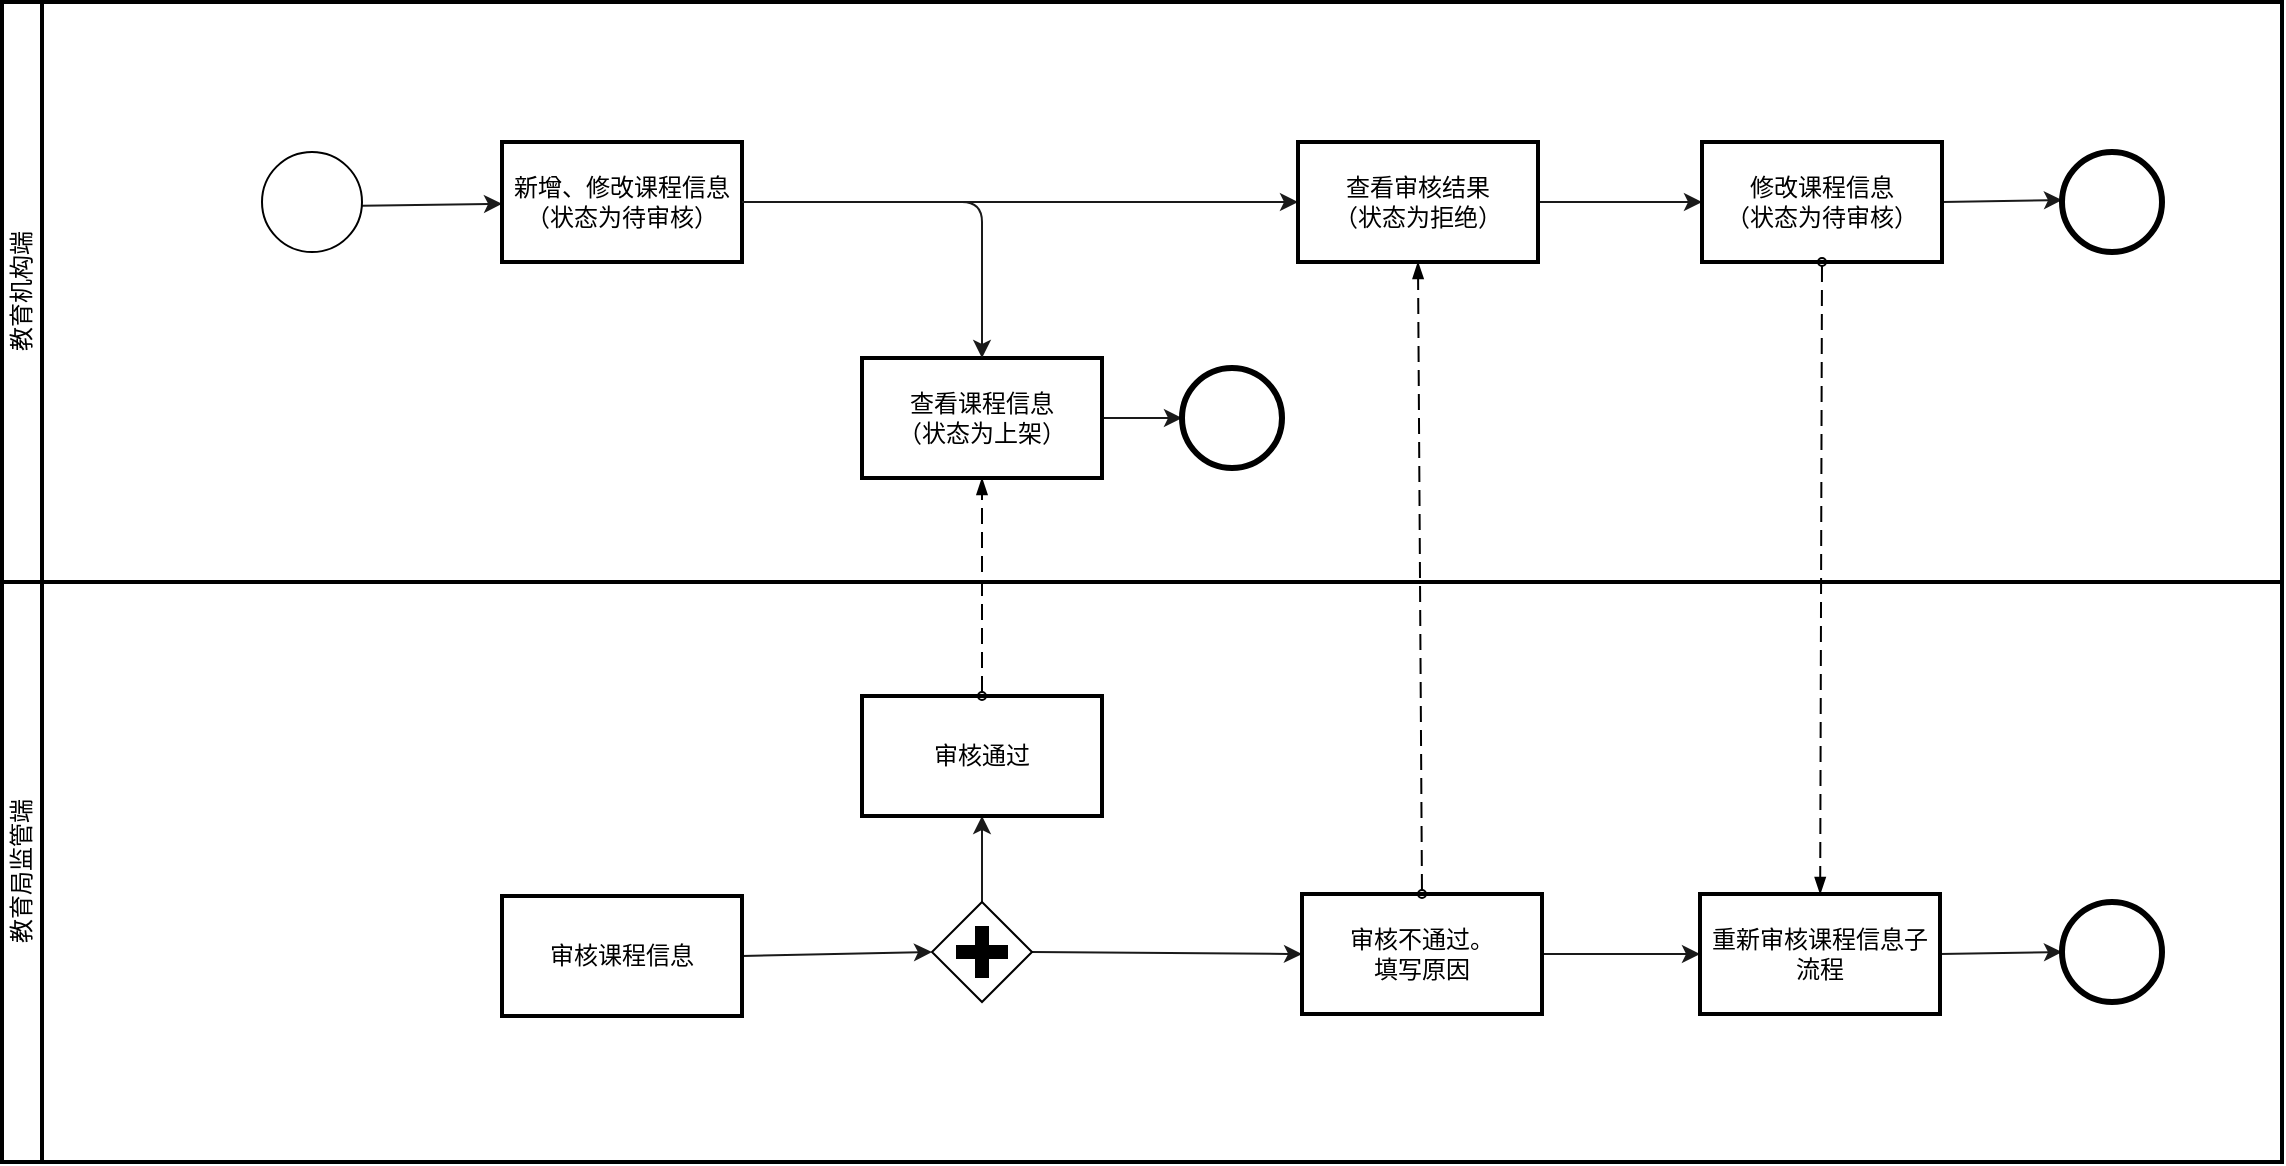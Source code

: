 <mxfile version="18.0.4" type="device" pages="4"><diagram id="_kb27yyYJCCE-tOCtAC7" name="课程管理"><mxGraphModel dx="1106" dy="820" grid="1" gridSize="10" guides="1" tooltips="1" connect="1" arrows="1" fold="1" page="1" pageScale="1" pageWidth="827" pageHeight="1169" math="0" shadow="0"><root><mxCell id="0"/><mxCell id="1" parent="0"/><mxCell id="2" value="教育机构端" style="swimlane;html=1;startSize=20;fontStyle=0;collapsible=0;horizontal=0;swimlaneLine=1;swimlaneFillColor=#ffffff;strokeWidth=2;" parent="1" vertex="1"><mxGeometry x="40" y="110" width="1140" height="290" as="geometry"/></mxCell><mxCell id="3" value="" style="edgeStyle=none;html=1;strokeColor=#1A1A1A;" parent="2" target="6" edge="1"><mxGeometry relative="1" as="geometry"><mxPoint x="180" y="101.857" as="sourcePoint"/></mxGeometry></mxCell><mxCell id="5" style="edgeStyle=orthogonalEdgeStyle;html=1;exitX=1;exitY=0.5;exitDx=0;exitDy=0;entryX=0;entryY=0.5;entryDx=0;entryDy=0;strokeColor=#1A1A1A;" parent="2" source="6" target="10" edge="1"><mxGeometry relative="1" as="geometry"/></mxCell><mxCell id="6" value="新增、修改课程信息&lt;br&gt;（状态为待审核）" style="whiteSpace=wrap;html=1;strokeWidth=2;" parent="2" vertex="1"><mxGeometry x="250" y="70" width="120" height="60" as="geometry"/></mxCell><mxCell id="EVEw9ZSFLJessw08C7SH-29" style="edgeStyle=none;html=1;exitX=1;exitY=0.5;exitDx=0;exitDy=0;entryX=0;entryY=0.5;entryDx=0;entryDy=0;entryPerimeter=0;strokeColor=#1A1A1A;" parent="2" source="7" edge="1"><mxGeometry relative="1" as="geometry"><mxPoint x="590" y="208" as="targetPoint"/></mxGeometry></mxCell><mxCell id="7" value="查看课程信息&lt;br&gt;（状态为上架）" style="whiteSpace=wrap;html=1;strokeWidth=2;" parent="2" vertex="1"><mxGeometry x="430" y="178" width="120" height="60" as="geometry"/></mxCell><mxCell id="8" value="" style="edgeStyle=orthogonalEdgeStyle;html=1;strokeColor=#1A1A1A;" parent="2" source="6" target="7" edge="1"><mxGeometry relative="1" as="geometry"/></mxCell><mxCell id="9" style="edgeStyle=none;html=1;exitX=1;exitY=0.5;exitDx=0;exitDy=0;entryX=0;entryY=0.5;entryDx=0;entryDy=0;strokeColor=#1A1A1A;" parent="2" source="10" target="12" edge="1"><mxGeometry relative="1" as="geometry"/></mxCell><mxCell id="10" value="查看审核结果&lt;br&gt;（状态为拒绝）" style="whiteSpace=wrap;html=1;strokeWidth=2;" parent="2" vertex="1"><mxGeometry x="648" y="70" width="120" height="60" as="geometry"/></mxCell><mxCell id="11" style="edgeStyle=none;html=1;exitX=1;exitY=0.5;exitDx=0;exitDy=0;entryX=0;entryY=0.5;entryDx=0;entryDy=0;entryPerimeter=0;strokeColor=#1A1A1A;" parent="2" source="12" edge="1"><mxGeometry relative="1" as="geometry"><mxPoint x="1030" y="99" as="targetPoint"/></mxGeometry></mxCell><mxCell id="12" value="修改课程信息&lt;br&gt;（状态为待审核）" style="whiteSpace=wrap;html=1;strokeWidth=2;" parent="2" vertex="1"><mxGeometry x="850" y="70" width="120" height="60" as="geometry"/></mxCell><mxCell id="CXa_3ySlLHcJHSPy_n-W-24" value="" style="points=[[0.145,0.145,0],[0.5,0,0],[0.855,0.145,0],[1,0.5,0],[0.855,0.855,0],[0.5,1,0],[0.145,0.855,0],[0,0.5,0]];shape=mxgraph.bpmn.event;html=1;verticalLabelPosition=bottom;labelBackgroundColor=#ffffff;verticalAlign=top;align=center;perimeter=ellipsePerimeter;outlineConnect=0;aspect=fixed;outline=standard;symbol=general;" vertex="1" parent="2"><mxGeometry x="130" y="75" width="50" height="50" as="geometry"/></mxCell><mxCell id="CXa_3ySlLHcJHSPy_n-W-25" value="" style="points=[[0.145,0.145,0],[0.5,0,0],[0.855,0.145,0],[1,0.5,0],[0.855,0.855,0],[0.5,1,0],[0.145,0.855,0],[0,0.5,0]];shape=mxgraph.bpmn.event;html=1;verticalLabelPosition=bottom;labelBackgroundColor=#ffffff;verticalAlign=top;align=center;perimeter=ellipsePerimeter;outlineConnect=0;aspect=fixed;outline=end;symbol=terminate2;" vertex="1" parent="2"><mxGeometry x="590" y="183" width="50" height="50" as="geometry"/></mxCell><mxCell id="CXa_3ySlLHcJHSPy_n-W-26" value="" style="points=[[0.145,0.145,0],[0.5,0,0],[0.855,0.145,0],[1,0.5,0],[0.855,0.855,0],[0.5,1,0],[0.145,0.855,0],[0,0.5,0]];shape=mxgraph.bpmn.event;html=1;verticalLabelPosition=bottom;labelBackgroundColor=#ffffff;verticalAlign=top;align=center;perimeter=ellipsePerimeter;outlineConnect=0;aspect=fixed;outline=end;symbol=terminate2;" vertex="1" parent="2"><mxGeometry x="1030" y="75" width="50" height="50" as="geometry"/></mxCell><mxCell id="14" value="教育局监管端" style="swimlane;html=1;startSize=20;fontStyle=0;collapsible=0;horizontal=0;swimlaneLine=1;swimlaneFillColor=#ffffff;strokeWidth=2;" parent="1" vertex="1"><mxGeometry x="40" y="400" width="1140" height="290" as="geometry"/></mxCell><mxCell id="15" style="edgeStyle=none;html=1;exitX=1;exitY=0.5;exitDx=0;exitDy=0;entryX=0;entryY=0.5;entryDx=0;entryDy=0;entryPerimeter=0;strokeColor=#1A1A1A;" parent="14" source="16" target="CXa_3ySlLHcJHSPy_n-W-28" edge="1"><mxGeometry relative="1" as="geometry"><mxPoint x="456" y="186" as="targetPoint"/></mxGeometry></mxCell><mxCell id="16" value="审核课程信息" style="whiteSpace=wrap;html=1;strokeWidth=2;" parent="14" vertex="1"><mxGeometry x="250" y="157" width="120" height="60" as="geometry"/></mxCell><mxCell id="17" style="edgeStyle=none;html=1;exitX=0.5;exitY=0;exitDx=0;exitDy=0;exitPerimeter=0;entryX=0.5;entryY=1;entryDx=0;entryDy=0;strokeColor=#1A1A1A;" parent="14" source="CXa_3ySlLHcJHSPy_n-W-28" target="20" edge="1"><mxGeometry relative="1" as="geometry"><mxPoint x="491" y="151" as="sourcePoint"/></mxGeometry></mxCell><mxCell id="18" style="edgeStyle=none;html=1;exitX=1;exitY=0.5;exitDx=0;exitDy=0;exitPerimeter=0;entryX=0;entryY=0.5;entryDx=0;entryDy=0;strokeColor=#1A1A1A;" parent="14" source="CXa_3ySlLHcJHSPy_n-W-28" target="21" edge="1"><mxGeometry relative="1" as="geometry"><mxPoint x="526" y="186" as="sourcePoint"/></mxGeometry></mxCell><mxCell id="20" value="审核通过" style="whiteSpace=wrap;html=1;strokeWidth=2;" parent="14" vertex="1"><mxGeometry x="430" y="57" width="120" height="60" as="geometry"/></mxCell><mxCell id="EVEw9ZSFLJessw08C7SH-27" style="edgeStyle=orthogonalEdgeStyle;html=1;exitX=1;exitY=0.5;exitDx=0;exitDy=0;strokeColor=#1A1A1A;" parent="14" source="21" target="23" edge="1"><mxGeometry relative="1" as="geometry"/></mxCell><mxCell id="21" value="审核不通过。&lt;br&gt;填写原因" style="whiteSpace=wrap;html=1;strokeWidth=2;" parent="14" vertex="1"><mxGeometry x="650" y="156" width="120" height="60" as="geometry"/></mxCell><mxCell id="22" style="edgeStyle=none;html=1;exitX=1;exitY=0.5;exitDx=0;exitDy=0;strokeColor=#1A1A1A;entryX=0;entryY=0.5;entryDx=0;entryDy=0;entryPerimeter=0;" parent="14" source="23" target="CXa_3ySlLHcJHSPy_n-W-27" edge="1"><mxGeometry relative="1" as="geometry"><mxPoint x="1030" y="109.365" as="targetPoint"/></mxGeometry></mxCell><mxCell id="23" value="重新审核课程信息子流程" style="whiteSpace=wrap;html=1;strokeWidth=2;" parent="14" vertex="1"><mxGeometry x="849" y="156" width="120" height="60" as="geometry"/></mxCell><mxCell id="CXa_3ySlLHcJHSPy_n-W-27" value="" style="points=[[0.145,0.145,0],[0.5,0,0],[0.855,0.145,0],[1,0.5,0],[0.855,0.855,0],[0.5,1,0],[0.145,0.855,0],[0,0.5,0]];shape=mxgraph.bpmn.event;html=1;verticalLabelPosition=bottom;labelBackgroundColor=#ffffff;verticalAlign=top;align=center;perimeter=ellipsePerimeter;outlineConnect=0;aspect=fixed;outline=end;symbol=terminate2;" vertex="1" parent="14"><mxGeometry x="1030" y="160" width="50" height="50" as="geometry"/></mxCell><mxCell id="CXa_3ySlLHcJHSPy_n-W-28" value="" style="points=[[0.25,0.25,0],[0.5,0,0],[0.75,0.25,0],[1,0.5,0],[0.75,0.75,0],[0.5,1,0],[0.25,0.75,0],[0,0.5,0]];shape=mxgraph.bpmn.gateway2;html=1;verticalLabelPosition=bottom;labelBackgroundColor=#ffffff;verticalAlign=top;align=center;perimeter=rhombusPerimeter;outlineConnect=0;outline=none;symbol=none;gwType=parallel;" vertex="1" parent="14"><mxGeometry x="465" y="160" width="50" height="50" as="geometry"/></mxCell><mxCell id="CXa_3ySlLHcJHSPy_n-W-29" value="" style="dashed=1;dashPattern=8 4;endArrow=blockThin;endFill=1;startArrow=oval;startFill=0;endSize=6;startSize=4;rounded=0;exitX=0.5;exitY=0;exitDx=0;exitDy=0;entryX=0.5;entryY=1;entryDx=0;entryDy=0;" edge="1" parent="1" source="21" target="10"><mxGeometry width="160" relative="1" as="geometry"><mxPoint x="750" y="460" as="sourcePoint"/><mxPoint x="910" y="460" as="targetPoint"/></mxGeometry></mxCell><mxCell id="CXa_3ySlLHcJHSPy_n-W-30" value="" style="dashed=1;dashPattern=8 4;endArrow=blockThin;endFill=1;startArrow=oval;startFill=0;endSize=6;startSize=4;rounded=0;exitX=0.5;exitY=1;exitDx=0;exitDy=0;" edge="1" parent="1" source="12" target="23"><mxGeometry width="160" relative="1" as="geometry"><mxPoint x="980" y="300" as="sourcePoint"/><mxPoint x="1140" y="300" as="targetPoint"/></mxGeometry></mxCell><mxCell id="CXa_3ySlLHcJHSPy_n-W-31" value="" style="dashed=1;dashPattern=8 4;endArrow=blockThin;endFill=1;startArrow=oval;startFill=0;endSize=6;startSize=4;rounded=0;exitX=0.5;exitY=0;exitDx=0;exitDy=0;" edge="1" parent="1" source="20" target="7"><mxGeometry width="160" relative="1" as="geometry"><mxPoint x="510" y="410" as="sourcePoint"/><mxPoint x="670" y="410" as="targetPoint"/></mxGeometry></mxCell></root></mxGraphModel></diagram><diagram id="O-GzuEgNtvtESoAln1FJ" name="课程下架"><mxGraphModel dx="1106" dy="820" grid="1" gridSize="10" guides="1" tooltips="1" connect="1" arrows="1" fold="1" page="1" pageScale="1" pageWidth="827" pageHeight="1169" math="0" shadow="0"><root><mxCell id="i242eHqNtfpWOpR8OjVP-0"/><mxCell id="i242eHqNtfpWOpR8OjVP-1" parent="i242eHqNtfpWOpR8OjVP-0"/><mxCell id="i242eHqNtfpWOpR8OjVP-2" value="教育机构端" style="swimlane;html=1;startSize=20;fontStyle=0;collapsible=0;horizontal=0;swimlaneLine=1;swimlaneFillColor=#ffffff;strokeWidth=2;" parent="i242eHqNtfpWOpR8OjVP-1" vertex="1"><mxGeometry x="100" y="140" width="740" height="260" as="geometry"/></mxCell><mxCell id="i242eHqNtfpWOpR8OjVP-3" style="edgeStyle=none;html=1;exitX=1;exitY=0.5;exitDx=0;exitDy=0;exitPerimeter=0;strokeColor=#1A1A1A;" parent="i242eHqNtfpWOpR8OjVP-2" target="i242eHqNtfpWOpR8OjVP-6" edge="1"><mxGeometry relative="1" as="geometry"><mxPoint x="150" y="147.5" as="sourcePoint"/></mxGeometry></mxCell><mxCell id="i242eHqNtfpWOpR8OjVP-5" style="edgeStyle=none;html=1;exitX=1;exitY=0.5;exitDx=0;exitDy=0;entryX=0;entryY=0.5;entryDx=0;entryDy=0;strokeColor=#1A1A1A;" parent="i242eHqNtfpWOpR8OjVP-2" source="i242eHqNtfpWOpR8OjVP-6" target="i242eHqNtfpWOpR8OjVP-7" edge="1"><mxGeometry relative="1" as="geometry"/></mxCell><mxCell id="i242eHqNtfpWOpR8OjVP-6" value="下架课程" style="whiteSpace=wrap;html=1;strokeWidth=2;" parent="i242eHqNtfpWOpR8OjVP-2" vertex="1"><mxGeometry x="212" y="117" width="120" height="60" as="geometry"/></mxCell><mxCell id="i242eHqNtfpWOpR8OjVP-7" value="查看下架课程" style="whiteSpace=wrap;html=1;strokeWidth=2;" parent="i242eHqNtfpWOpR8OjVP-2" vertex="1"><mxGeometry x="430" y="117.5" width="120" height="60" as="geometry"/></mxCell><mxCell id="xICNUYNqCDfEvF5epq_u-4" value="" style="points=[[0.145,0.145,0],[0.5,0,0],[0.855,0.145,0],[1,0.5,0],[0.855,0.855,0],[0.5,1,0],[0.145,0.855,0],[0,0.5,0]];shape=mxgraph.bpmn.event;html=1;verticalLabelPosition=bottom;labelBackgroundColor=#ffffff;verticalAlign=top;align=center;perimeter=ellipsePerimeter;outlineConnect=0;aspect=fixed;outline=standard;symbol=general;" vertex="1" parent="i242eHqNtfpWOpR8OjVP-2"><mxGeometry x="100" y="123" width="50" height="50" as="geometry"/></mxCell><mxCell id="xICNUYNqCDfEvF5epq_u-6" value="" style="points=[[0.145,0.145,0],[0.5,0,0],[0.855,0.145,0],[1,0.5,0],[0.855,0.855,0],[0.5,1,0],[0.145,0.855,0],[0,0.5,0]];shape=mxgraph.bpmn.event;html=1;verticalLabelPosition=bottom;labelBackgroundColor=#ffffff;verticalAlign=top;align=center;perimeter=ellipsePerimeter;outlineConnect=0;aspect=fixed;outline=end;symbol=terminate2;" vertex="1" parent="i242eHqNtfpWOpR8OjVP-2"><mxGeometry x="630" y="125" width="50" height="50" as="geometry"/></mxCell><mxCell id="i242eHqNtfpWOpR8OjVP-8" value="数据库" style="swimlane;html=1;startSize=20;fontStyle=0;collapsible=0;horizontal=0;swimlaneLine=1;swimlaneFillColor=#ffffff;strokeWidth=2;" parent="i242eHqNtfpWOpR8OjVP-1" vertex="1"><mxGeometry x="100" y="400" width="740" height="200" as="geometry"/></mxCell><mxCell id="i242eHqNtfpWOpR8OjVP-9" value="教育局监管端" style="swimlane;html=1;startSize=20;fontStyle=0;collapsible=0;horizontal=0;swimlaneLine=1;swimlaneFillColor=#ffffff;strokeWidth=2;" parent="i242eHqNtfpWOpR8OjVP-1" vertex="1"><mxGeometry x="100" y="600" width="740" height="210" as="geometry"/></mxCell><mxCell id="i242eHqNtfpWOpR8OjVP-14" value="下架课程&lt;br&gt;并填写下架原因" style="whiteSpace=wrap;html=1;strokeWidth=2;" parent="i242eHqNtfpWOpR8OjVP-9" vertex="1"><mxGeometry x="213" y="81" width="120" height="47.5" as="geometry"/></mxCell><mxCell id="i242eHqNtfpWOpR8OjVP-11" style="edgeStyle=none;html=1;exitX=1;exitY=0.5;exitDx=0;exitDy=0;exitPerimeter=0;strokeColor=#1A1A1A;" parent="i242eHqNtfpWOpR8OjVP-9" target="i242eHqNtfpWOpR8OjVP-14" edge="1"><mxGeometry relative="1" as="geometry"><mxPoint x="150" y="105" as="sourcePoint"/></mxGeometry></mxCell><mxCell id="i242eHqNtfpWOpR8OjVP-15" value="查看下架课程" style="whiteSpace=wrap;html=1;strokeWidth=2;" parent="i242eHqNtfpWOpR8OjVP-9" vertex="1"><mxGeometry x="430" y="75" width="120" height="60" as="geometry"/></mxCell><mxCell id="i242eHqNtfpWOpR8OjVP-13" style="edgeStyle=none;html=1;exitX=1;exitY=0.5;exitDx=0;exitDy=0;entryX=0;entryY=0.5;entryDx=0;entryDy=0;strokeColor=#1A1A1A;" parent="i242eHqNtfpWOpR8OjVP-9" source="i242eHqNtfpWOpR8OjVP-14" target="i242eHqNtfpWOpR8OjVP-15" edge="1"><mxGeometry relative="1" as="geometry"/></mxCell><mxCell id="xICNUYNqCDfEvF5epq_u-5" value="" style="points=[[0.145,0.145,0],[0.5,0,0],[0.855,0.145,0],[1,0.5,0],[0.855,0.855,0],[0.5,1,0],[0.145,0.855,0],[0,0.5,0]];shape=mxgraph.bpmn.event;html=1;verticalLabelPosition=bottom;labelBackgroundColor=#ffffff;verticalAlign=top;align=center;perimeter=ellipsePerimeter;outlineConnect=0;aspect=fixed;outline=standard;symbol=general;" vertex="1" parent="i242eHqNtfpWOpR8OjVP-9"><mxGeometry x="100" y="75" width="50" height="50" as="geometry"/></mxCell><mxCell id="xICNUYNqCDfEvF5epq_u-7" value="" style="points=[[0.145,0.145,0],[0.5,0,0],[0.855,0.145,0],[1,0.5,0],[0.855,0.855,0],[0.5,1,0],[0.145,0.855,0],[0,0.5,0]];shape=mxgraph.bpmn.event;html=1;verticalLabelPosition=bottom;labelBackgroundColor=#ffffff;verticalAlign=top;align=center;perimeter=ellipsePerimeter;outlineConnect=0;aspect=fixed;outline=end;symbol=terminate2;" vertex="1" parent="i242eHqNtfpWOpR8OjVP-9"><mxGeometry x="620" y="79" width="50" height="50" as="geometry"/></mxCell><mxCell id="i242eHqNtfpWOpR8OjVP-10" value="教育机构课程表" style="shape=datastore;whiteSpace=wrap;html=1;labelPosition=center;verticalLabelPosition=bottom;align=center;verticalAlign=top;" parent="i242eHqNtfpWOpR8OjVP-1" vertex="1"><mxGeometry x="323" y="440" width="100" height="100" as="geometry"/></mxCell><mxCell id="u8Z2Gh5Aan8gTaz_btC8-2" style="edgeStyle=none;html=1;exitX=1;exitY=0.5;exitDx=0;exitDy=0;strokeColor=#1A1A1A;" parent="i242eHqNtfpWOpR8OjVP-1" source="i242eHqNtfpWOpR8OjVP-7" edge="1"><mxGeometry relative="1" as="geometry"><mxPoint x="730" y="288" as="targetPoint"/></mxGeometry></mxCell><mxCell id="u8Z2Gh5Aan8gTaz_btC8-3" style="edgeStyle=none;html=1;exitX=1;exitY=0.5;exitDx=0;exitDy=0;strokeColor=#1A1A1A;" parent="i242eHqNtfpWOpR8OjVP-1" source="i242eHqNtfpWOpR8OjVP-15" edge="1"><mxGeometry relative="1" as="geometry"><mxPoint x="720" y="705" as="targetPoint"/></mxGeometry></mxCell><mxCell id="xICNUYNqCDfEvF5epq_u-0" value="" style="dashed=1;dashPattern=8 4;endArrow=blockThin;endFill=1;startArrow=oval;startFill=0;endSize=6;startSize=4;rounded=0;exitX=0.5;exitY=1;exitDx=0;exitDy=0;" edge="1" parent="i242eHqNtfpWOpR8OjVP-1" source="i242eHqNtfpWOpR8OjVP-6" target="i242eHqNtfpWOpR8OjVP-10"><mxGeometry width="160" relative="1" as="geometry"><mxPoint x="330" y="340" as="sourcePoint"/><mxPoint x="490" y="340" as="targetPoint"/></mxGeometry></mxCell><mxCell id="xICNUYNqCDfEvF5epq_u-1" value="" style="dashed=1;dashPattern=8 4;endArrow=blockThin;endFill=1;startArrow=oval;startFill=0;endSize=6;startSize=4;rounded=0;exitX=0.5;exitY=0;exitDx=0;exitDy=0;" edge="1" parent="i242eHqNtfpWOpR8OjVP-1" source="i242eHqNtfpWOpR8OjVP-14" target="i242eHqNtfpWOpR8OjVP-10"><mxGeometry width="160" relative="1" as="geometry"><mxPoint x="310" y="650" as="sourcePoint"/><mxPoint x="470" y="650" as="targetPoint"/></mxGeometry></mxCell><mxCell id="xICNUYNqCDfEvF5epq_u-2" value="" style="dashed=1;dashPattern=8 4;endArrow=blockThin;endFill=1;startArrow=oval;startFill=0;endSize=6;startSize=4;rounded=0;exitX=0.5;exitY=1;exitDx=0;exitDy=0;entryX=1;entryY=0.5;entryDx=0;entryDy=0;edgeStyle=orthogonalEdgeStyle;" edge="1" parent="i242eHqNtfpWOpR8OjVP-1" source="i242eHqNtfpWOpR8OjVP-7" target="i242eHqNtfpWOpR8OjVP-10"><mxGeometry width="160" relative="1" as="geometry"><mxPoint x="610" y="540" as="sourcePoint"/><mxPoint x="770" y="540" as="targetPoint"/></mxGeometry></mxCell><mxCell id="xICNUYNqCDfEvF5epq_u-3" value="" style="dashed=1;dashPattern=8 4;endArrow=blockThin;endFill=1;startArrow=oval;startFill=0;endSize=6;startSize=4;rounded=0;exitX=0.5;exitY=0;exitDx=0;exitDy=0;entryX=1;entryY=0.5;entryDx=0;entryDy=0;edgeStyle=orthogonalEdgeStyle;" edge="1" parent="i242eHqNtfpWOpR8OjVP-1" source="i242eHqNtfpWOpR8OjVP-15" target="i242eHqNtfpWOpR8OjVP-10"><mxGeometry width="160" relative="1" as="geometry"><mxPoint x="540" y="540" as="sourcePoint"/><mxPoint x="700" y="540" as="targetPoint"/></mxGeometry></mxCell></root></mxGraphModel></diagram><diagram id="RTB69ole-GEvvUyD-ts5" name="课程退订"><mxGraphModel dx="1106" dy="820" grid="1" gridSize="10" guides="1" tooltips="1" connect="1" arrows="1" fold="1" page="1" pageScale="1" pageWidth="827" pageHeight="1169" math="0" shadow="0"><root><mxCell id="GCObWITcxU9STwv5iPhT-0"/><mxCell id="GCObWITcxU9STwv5iPhT-1" parent="GCObWITcxU9STwv5iPhT-0"/><mxCell id="xaeJqkoStHFcShrqPOXK-0" value="消费者端" style="swimlane;html=1;startSize=20;fontStyle=0;collapsible=0;horizontal=0;swimlaneLine=1;swimlaneFillColor=#ffffff;strokeWidth=2;" parent="GCObWITcxU9STwv5iPhT-1" vertex="1"><mxGeometry x="40" y="110" width="1140" height="290" as="geometry"/></mxCell><mxCell id="xaeJqkoStHFcShrqPOXK-1" value="" style="edgeStyle=none;html=1;strokeColor=#1A1A1A;" parent="xaeJqkoStHFcShrqPOXK-0" target="xaeJqkoStHFcShrqPOXK-4" edge="1"><mxGeometry relative="1" as="geometry"><mxPoint x="180" y="146.857" as="sourcePoint"/></mxGeometry></mxCell><mxCell id="xaeJqkoStHFcShrqPOXK-3" style="edgeStyle=none;html=1;exitX=1;exitY=0.5;exitDx=0;exitDy=0;entryX=0;entryY=0.5;entryDx=0;entryDy=0;strokeColor=#1A1A1A;" parent="xaeJqkoStHFcShrqPOXK-0" source="xaeJqkoStHFcShrqPOXK-4" target="xaeJqkoStHFcShrqPOXK-9" edge="1"><mxGeometry relative="1" as="geometry"/></mxCell><mxCell id="xaeJqkoStHFcShrqPOXK-4" value="申请课程退订&lt;br&gt;输入退订金额" style="whiteSpace=wrap;html=1;strokeWidth=2;" parent="xaeJqkoStHFcShrqPOXK-0" vertex="1"><mxGeometry x="250" y="115" width="120" height="60" as="geometry"/></mxCell><mxCell id="xaeJqkoStHFcShrqPOXK-29" style="edgeStyle=orthogonalEdgeStyle;html=1;exitX=1;exitY=0.5;exitDx=0;exitDy=0;entryX=0;entryY=0.5;entryDx=0;entryDy=0;strokeColor=#1A1A1A;" parent="xaeJqkoStHFcShrqPOXK-0" source="xaeJqkoStHFcShrqPOXK-9" target="0GvfIPvjevtvQ_SeNnMV-2" edge="1"><mxGeometry relative="1" as="geometry"><mxPoint x="811" y="143.5" as="targetPoint"/></mxGeometry></mxCell><mxCell id="xaeJqkoStHFcShrqPOXK-9" value="查看退订结果。&lt;br&gt;" style="whiteSpace=wrap;html=1;strokeWidth=2;" parent="xaeJqkoStHFcShrqPOXK-0" vertex="1"><mxGeometry x="579" y="113.5" width="120" height="60" as="geometry"/></mxCell><mxCell id="AIzxAiuS683OjOmbF9u2-0" value="" style="points=[[0.145,0.145,0],[0.5,0,0],[0.855,0.145,0],[1,0.5,0],[0.855,0.855,0],[0.5,1,0],[0.145,0.855,0],[0,0.5,0]];shape=mxgraph.bpmn.event;html=1;verticalLabelPosition=bottom;labelBackgroundColor=#ffffff;verticalAlign=top;align=center;perimeter=ellipsePerimeter;outlineConnect=0;aspect=fixed;outline=standard;symbol=general;" vertex="1" parent="xaeJqkoStHFcShrqPOXK-0"><mxGeometry x="140" y="124" width="50" height="50" as="geometry"/></mxCell><mxCell id="0GvfIPvjevtvQ_SeNnMV-2" value="结果：审核通过" style="whiteSpace=wrap;html=1;strokeWidth=2;" vertex="1" parent="xaeJqkoStHFcShrqPOXK-0"><mxGeometry x="812" y="33" width="120" height="60" as="geometry"/></mxCell><mxCell id="0GvfIPvjevtvQ_SeNnMV-15" value="" style="edgeStyle=orthogonalEdgeStyle;rounded=0;orthogonalLoop=1;jettySize=auto;html=1;" edge="1" parent="xaeJqkoStHFcShrqPOXK-0" source="0GvfIPvjevtvQ_SeNnMV-3" target="0GvfIPvjevtvQ_SeNnMV-14"><mxGeometry relative="1" as="geometry"/></mxCell><mxCell id="0GvfIPvjevtvQ_SeNnMV-3" value="结果：审核不通过。&lt;br&gt;审核不通过原因、是否同意退订金额、不同意退款金额的话，修改退款金额" style="whiteSpace=wrap;html=1;strokeWidth=2;" vertex="1" parent="xaeJqkoStHFcShrqPOXK-0"><mxGeometry x="810" y="190" width="150" height="80" as="geometry"/></mxCell><mxCell id="0GvfIPvjevtvQ_SeNnMV-6" value="" style="points=[[0.145,0.145,0],[0.5,0,0],[0.855,0.145,0],[1,0.5,0],[0.855,0.855,0],[0.5,1,0],[0.145,0.855,0],[0,0.5,0]];shape=mxgraph.bpmn.event;html=1;verticalLabelPosition=bottom;labelBackgroundColor=#ffffff;verticalAlign=top;align=center;perimeter=ellipsePerimeter;outlineConnect=0;aspect=fixed;outline=end;symbol=terminate2;" vertex="1" parent="xaeJqkoStHFcShrqPOXK-0"><mxGeometry x="990" y="38" width="50" height="50" as="geometry"/></mxCell><mxCell id="0GvfIPvjevtvQ_SeNnMV-7" value="" style="edgeStyle=none;html=1;strokeColor=#1A1A1A;exitX=1;exitY=0.5;exitDx=0;exitDy=0;entryX=0;entryY=0.5;entryDx=0;entryDy=0;entryPerimeter=0;" edge="1" parent="xaeJqkoStHFcShrqPOXK-0" source="0GvfIPvjevtvQ_SeNnMV-2" target="0GvfIPvjevtvQ_SeNnMV-6"><mxGeometry relative="1" as="geometry"><mxPoint x="990" y="93.997" as="sourcePoint"/><mxPoint x="1060" y="92.997" as="targetPoint"/></mxGeometry></mxCell><mxCell id="0GvfIPvjevtvQ_SeNnMV-14" value="" style="points=[[0.145,0.145,0],[0.5,0,0],[0.855,0.145,0],[1,0.5,0],[0.855,0.855,0],[0.5,1,0],[0.145,0.855,0],[0,0.5,0]];shape=mxgraph.bpmn.event;html=1;verticalLabelPosition=bottom;labelBackgroundColor=#ffffff;verticalAlign=top;align=center;perimeter=ellipsePerimeter;outlineConnect=0;aspect=fixed;outline=end;symbol=terminate2;" vertex="1" parent="xaeJqkoStHFcShrqPOXK-0"><mxGeometry x="1010" y="205" width="50" height="50" as="geometry"/></mxCell><mxCell id="xaeJqkoStHFcShrqPOXK-14" value="教育机构端" style="swimlane;html=1;startSize=20;fontStyle=0;collapsible=0;horizontal=0;swimlaneLine=1;swimlaneFillColor=#ffffff;strokeWidth=2;" parent="GCObWITcxU9STwv5iPhT-1" vertex="1"><mxGeometry x="40" y="400" width="1140" height="290" as="geometry"/></mxCell><mxCell id="xaeJqkoStHFcShrqPOXK-15" style="edgeStyle=orthogonalEdgeStyle;html=1;exitX=1;exitY=0.5;exitDx=0;exitDy=0;entryX=0;entryY=0.5;entryDx=0;entryDy=0;strokeColor=#1A1A1A;" parent="xaeJqkoStHFcShrqPOXK-14" source="xaeJqkoStHFcShrqPOXK-16" target="xaeJqkoStHFcShrqPOXK-20" edge="1"><mxGeometry relative="1" as="geometry"><mxPoint x="456" y="186" as="targetPoint"/></mxGeometry></mxCell><mxCell id="xaeJqkoStHFcShrqPOXK-30" style="edgeStyle=orthogonalEdgeStyle;html=1;exitX=1;exitY=0.5;exitDx=0;exitDy=0;entryX=0;entryY=0.5;entryDx=0;entryDy=0;strokeColor=#1A1A1A;" parent="xaeJqkoStHFcShrqPOXK-14" source="xaeJqkoStHFcShrqPOXK-16" target="xaeJqkoStHFcShrqPOXK-22" edge="1"><mxGeometry relative="1" as="geometry"/></mxCell><mxCell id="xaeJqkoStHFcShrqPOXK-16" value="课程退订审核" style="whiteSpace=wrap;html=1;strokeWidth=2;" parent="xaeJqkoStHFcShrqPOXK-14" vertex="1"><mxGeometry x="250" y="104" width="120" height="60" as="geometry"/></mxCell><mxCell id="xaeJqkoStHFcShrqPOXK-20" value="审核通过" style="whiteSpace=wrap;html=1;strokeWidth=2;" parent="xaeJqkoStHFcShrqPOXK-14" vertex="1"><mxGeometry x="430" y="36" width="120" height="60" as="geometry"/></mxCell><mxCell id="xaeJqkoStHFcShrqPOXK-22" value="审核不通过。&lt;br&gt;填写审核不通过原因，是否同意新的退款金额" style="whiteSpace=wrap;html=1;strokeWidth=2;" parent="xaeJqkoStHFcShrqPOXK-14" vertex="1"><mxGeometry x="430" y="176" width="120" height="84" as="geometry"/></mxCell><mxCell id="0GvfIPvjevtvQ_SeNnMV-11" value="" style="edgeStyle=orthogonalEdgeStyle;rounded=0;orthogonalLoop=1;jettySize=auto;html=1;" edge="1" parent="xaeJqkoStHFcShrqPOXK-14" source="0GvfIPvjevtvQ_SeNnMV-8" target="0GvfIPvjevtvQ_SeNnMV-10"><mxGeometry relative="1" as="geometry"/></mxCell><mxCell id="0GvfIPvjevtvQ_SeNnMV-8" value="课程退订审核子流程" style="whiteSpace=wrap;html=1;strokeWidth=2;" vertex="1" parent="xaeJqkoStHFcShrqPOXK-14"><mxGeometry x="825" y="90" width="120" height="60" as="geometry"/></mxCell><mxCell id="0GvfIPvjevtvQ_SeNnMV-10" value="" style="points=[[0.145,0.145,0],[0.5,0,0],[0.855,0.145,0],[1,0.5,0],[0.855,0.855,0],[0.5,1,0],[0.145,0.855,0],[0,0.5,0]];shape=mxgraph.bpmn.event;html=1;verticalLabelPosition=bottom;labelBackgroundColor=#ffffff;verticalAlign=top;align=center;perimeter=ellipsePerimeter;outlineConnect=0;aspect=fixed;outline=end;symbol=terminate2;" vertex="1" parent="xaeJqkoStHFcShrqPOXK-14"><mxGeometry x="1000" y="95" width="50" height="50" as="geometry"/></mxCell><mxCell id="AIzxAiuS683OjOmbF9u2-5" value="" style="dashed=1;dashPattern=8 4;endArrow=blockThin;endFill=1;startArrow=oval;startFill=0;endSize=6;startSize=4;rounded=0;exitX=1;exitY=0.5;exitDx=0;exitDy=0;entryX=0.5;entryY=1;entryDx=0;entryDy=0;edgeStyle=orthogonalEdgeStyle;" edge="1" parent="GCObWITcxU9STwv5iPhT-1" source="xaeJqkoStHFcShrqPOXK-22" target="xaeJqkoStHFcShrqPOXK-9"><mxGeometry width="160" relative="1" as="geometry"><mxPoint x="750" y="580" as="sourcePoint"/><mxPoint x="910" y="580" as="targetPoint"/></mxGeometry></mxCell><mxCell id="AIzxAiuS683OjOmbF9u2-4" value="" style="dashed=1;dashPattern=8 4;endArrow=blockThin;endFill=1;startArrow=oval;startFill=0;endSize=6;startSize=4;rounded=0;entryX=0.5;entryY=1;entryDx=0;entryDy=0;edgeStyle=orthogonalEdgeStyle;exitX=1;exitY=0.5;exitDx=0;exitDy=0;" edge="1" parent="GCObWITcxU9STwv5iPhT-1" source="xaeJqkoStHFcShrqPOXK-20" target="xaeJqkoStHFcShrqPOXK-9"><mxGeometry width="160" relative="1" as="geometry"><mxPoint x="590" y="450" as="sourcePoint"/><mxPoint x="710" y="310" as="targetPoint"/></mxGeometry></mxCell><mxCell id="ajH9AVRgTJm8q71hBfHA-1" value="" style="dashed=1;dashPattern=8 4;endArrow=blockThin;endFill=1;startArrow=oval;startFill=0;endSize=6;startSize=4;rounded=0;exitX=0.5;exitY=1;exitDx=0;exitDy=0;" edge="1" parent="GCObWITcxU9STwv5iPhT-1" source="xaeJqkoStHFcShrqPOXK-4" target="xaeJqkoStHFcShrqPOXK-16"><mxGeometry width="160" relative="1" as="geometry"><mxPoint x="310" y="310" as="sourcePoint"/><mxPoint x="470" y="310" as="targetPoint"/></mxGeometry></mxCell><mxCell id="0GvfIPvjevtvQ_SeNnMV-5" style="edgeStyle=orthogonalEdgeStyle;html=1;entryX=0;entryY=0.5;entryDx=0;entryDy=0;strokeColor=#1A1A1A;" edge="1" parent="GCObWITcxU9STwv5iPhT-1" target="0GvfIPvjevtvQ_SeNnMV-3"><mxGeometry relative="1" as="geometry"><mxPoint x="740" y="260" as="sourcePoint"/><mxPoint x="860" y="183" as="targetPoint"/></mxGeometry></mxCell><mxCell id="0GvfIPvjevtvQ_SeNnMV-9" value="" style="dashed=1;dashPattern=8 4;endArrow=blockThin;endFill=1;startArrow=oval;startFill=0;endSize=6;startSize=4;rounded=0;exitX=0.5;exitY=1;exitDx=0;exitDy=0;entryX=0.5;entryY=0;entryDx=0;entryDy=0;" edge="1" parent="GCObWITcxU9STwv5iPhT-1" source="0GvfIPvjevtvQ_SeNnMV-3" target="0GvfIPvjevtvQ_SeNnMV-8"><mxGeometry width="160" relative="1" as="geometry"><mxPoint x="810" y="410.5" as="sourcePoint"/><mxPoint x="810" y="629.5" as="targetPoint"/></mxGeometry></mxCell></root></mxGraphModel></diagram><diagram id="FENlPWuHK17iBy_Hg0Zu" name="签到和请假"><mxGraphModel dx="1106" dy="820" grid="1" gridSize="10" guides="1" tooltips="1" connect="1" arrows="1" fold="1" page="1" pageScale="1" pageWidth="827" pageHeight="1169" math="0" shadow="0"><root><mxCell id="eyXgqee70Rvy0ePoQRyp-0"/><mxCell id="eyXgqee70Rvy0ePoQRyp-1" parent="eyXgqee70Rvy0ePoQRyp-0"/><mxCell id="g-nWxtTC_gYAiai5TpuG-0" value="消费者端" style="swimlane;html=1;startSize=20;fontStyle=0;collapsible=0;horizontal=0;swimlaneLine=1;swimlaneFillColor=#ffffff;strokeWidth=2;" parent="eyXgqee70Rvy0ePoQRyp-1" vertex="1"><mxGeometry x="40" y="110" width="1000" height="290" as="geometry"/></mxCell><mxCell id="8ieWl4sxLzwBWGmQq1wU-4" style="edgeStyle=none;html=1;exitX=1;exitY=0.5;exitDx=0;exitDy=0;entryX=0;entryY=0.5;entryDx=0;entryDy=0;strokeColor=#1A1A1A;" parent="g-nWxtTC_gYAiai5TpuG-0" source="g-nWxtTC_gYAiai5TpuG-4" target="8ieWl4sxLzwBWGmQq1wU-1" edge="1"><mxGeometry relative="1" as="geometry"/></mxCell><mxCell id="g-nWxtTC_gYAiai5TpuG-4" value="接受签到通知" style="whiteSpace=wrap;html=1;strokeWidth=2;" parent="g-nWxtTC_gYAiai5TpuG-0" vertex="1"><mxGeometry x="250" y="121" width="120" height="60" as="geometry"/></mxCell><mxCell id="g-nWxtTC_gYAiai5TpuG-5" style="edgeStyle=orthogonalEdgeStyle;html=1;exitX=1;exitY=0.5;exitDx=0;exitDy=0;strokeColor=#1A1A1A;" parent="g-nWxtTC_gYAiai5TpuG-0" source="g-nWxtTC_gYAiai5TpuG-6" target="w8MncKc7RTZfq-Jlttqu-0" edge="1"><mxGeometry relative="1" as="geometry"><mxPoint x="811" y="149.5" as="targetPoint"/></mxGeometry></mxCell><mxCell id="g-nWxtTC_gYAiai5TpuG-6" value="签到" style="whiteSpace=wrap;html=1;strokeWidth=2;" parent="g-nWxtTC_gYAiai5TpuG-0" vertex="1"><mxGeometry x="610" y="73.5" width="120" height="60" as="geometry"/></mxCell><mxCell id="8ieWl4sxLzwBWGmQq1wU-5" style="edgeStyle=orthogonalEdgeStyle;html=1;exitX=1;exitY=0.5;exitDx=0;exitDy=0;entryX=0;entryY=0.5;entryDx=0;entryDy=0;strokeColor=#1A1A1A;" parent="g-nWxtTC_gYAiai5TpuG-0" source="8ieWl4sxLzwBWGmQq1wU-1" target="g-nWxtTC_gYAiai5TpuG-6" edge="1"><mxGeometry relative="1" as="geometry"/></mxCell><mxCell id="8ieWl4sxLzwBWGmQq1wU-6" style="edgeStyle=orthogonalEdgeStyle;html=1;exitX=1;exitY=0.5;exitDx=0;exitDy=0;entryX=0;entryY=0.642;entryDx=0;entryDy=0;entryPerimeter=0;strokeColor=#1A1A1A;" parent="g-nWxtTC_gYAiai5TpuG-0" source="8ieWl4sxLzwBWGmQq1wU-1" target="8ieWl4sxLzwBWGmQq1wU-2" edge="1"><mxGeometry relative="1" as="geometry"/></mxCell><mxCell id="8ieWl4sxLzwBWGmQq1wU-1" value="点击通知进入已够课程详情页中的签到页面。" style="whiteSpace=wrap;html=1;strokeWidth=2;" parent="g-nWxtTC_gYAiai5TpuG-0" vertex="1"><mxGeometry x="430" y="121" width="120" height="60" as="geometry"/></mxCell><mxCell id="8ieWl4sxLzwBWGmQq1wU-7" style="edgeStyle=orthogonalEdgeStyle;html=1;exitX=1;exitY=0.5;exitDx=0;exitDy=0;entryX=0;entryY=0.5;entryDx=0;entryDy=0;entryPerimeter=0;strokeColor=#1A1A1A;" parent="g-nWxtTC_gYAiai5TpuG-0" source="8ieWl4sxLzwBWGmQq1wU-2" target="w8MncKc7RTZfq-Jlttqu-0" edge="1"><mxGeometry relative="1" as="geometry"><mxPoint x="811" y="149.5" as="targetPoint"/></mxGeometry></mxCell><mxCell id="8ieWl4sxLzwBWGmQq1wU-2" value="请假" style="whiteSpace=wrap;html=1;strokeWidth=2;" parent="g-nWxtTC_gYAiai5TpuG-0" vertex="1"><mxGeometry x="610" y="170" width="120" height="60" as="geometry"/></mxCell><mxCell id="w8MncKc7RTZfq-Jlttqu-0" value="" style="points=[[0.145,0.145,0],[0.5,0,0],[0.855,0.145,0],[1,0.5,0],[0.855,0.855,0],[0.5,1,0],[0.145,0.855,0],[0,0.5,0]];shape=mxgraph.bpmn.event;html=1;verticalLabelPosition=bottom;labelBackgroundColor=#ffffff;verticalAlign=top;align=center;perimeter=ellipsePerimeter;outlineConnect=0;aspect=fixed;outline=end;symbol=terminate2;" vertex="1" parent="g-nWxtTC_gYAiai5TpuG-0"><mxGeometry x="810" y="126" width="50" height="50" as="geometry"/></mxCell><mxCell id="g-nWxtTC_gYAiai5TpuG-8" value="教育机构端" style="swimlane;html=1;startSize=20;fontStyle=0;collapsible=0;horizontal=0;swimlaneLine=1;swimlaneFillColor=#ffffff;strokeWidth=2;" parent="eyXgqee70Rvy0ePoQRyp-1" vertex="1"><mxGeometry x="40" y="400" width="1000" height="220" as="geometry"/></mxCell><mxCell id="g-nWxtTC_gYAiai5TpuG-11" value="发起签到通知" style="whiteSpace=wrap;html=1;strokeWidth=2;" parent="g-nWxtTC_gYAiai5TpuG-8" vertex="1"><mxGeometry x="250" y="75" width="120" height="60" as="geometry"/></mxCell><mxCell id="8ieWl4sxLzwBWGmQq1wU-0" style="edgeStyle=none;html=1;exitX=1;exitY=0.5;exitDx=0;exitDy=0;exitPerimeter=0;entryX=0;entryY=0.5;entryDx=0;entryDy=0;strokeColor=#1A1A1A;" parent="g-nWxtTC_gYAiai5TpuG-8" target="g-nWxtTC_gYAiai5TpuG-11" edge="1"><mxGeometry relative="1" as="geometry"><mxPoint x="180" y="105.5" as="sourcePoint"/></mxGeometry></mxCell><mxCell id="AD5XbDFE5t9oCEGqESds-0" value="" style="points=[[0.145,0.145,0],[0.5,0,0],[0.855,0.145,0],[1,0.5,0],[0.855,0.855,0],[0.5,1,0],[0.145,0.855,0],[0,0.5,0]];shape=mxgraph.bpmn.event;html=1;verticalLabelPosition=bottom;labelBackgroundColor=#ffffff;verticalAlign=top;align=center;perimeter=ellipsePerimeter;outlineConnect=0;aspect=fixed;outline=standard;symbol=general;" vertex="1" parent="g-nWxtTC_gYAiai5TpuG-8"><mxGeometry x="130" y="80" width="50" height="50" as="geometry"/></mxCell><mxCell id="w8MncKc7RTZfq-Jlttqu-1" value="" style="dashed=1;dashPattern=8 4;endArrow=blockThin;endFill=1;startArrow=oval;startFill=0;endSize=6;startSize=4;rounded=0;exitX=0.5;exitY=0;exitDx=0;exitDy=0;entryX=0.5;entryY=1;entryDx=0;entryDy=0;" edge="1" parent="eyXgqee70Rvy0ePoQRyp-1" source="g-nWxtTC_gYAiai5TpuG-11" target="g-nWxtTC_gYAiai5TpuG-4"><mxGeometry width="160" relative="1" as="geometry"><mxPoint x="350" y="500" as="sourcePoint"/><mxPoint x="350" y="300" as="targetPoint"/></mxGeometry></mxCell></root></mxGraphModel></diagram></mxfile>